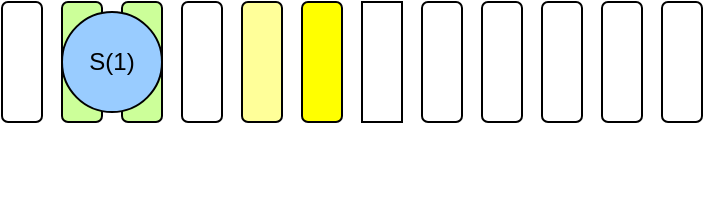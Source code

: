 <mxfile>
    <diagram id="SH2yB2sO0Z1HFlT6cg9C" name="Page-1">
        <mxGraphModel dx="722" dy="435" grid="1" gridSize="10" guides="1" tooltips="1" connect="1" arrows="1" fold="1" page="1" pageScale="1" pageWidth="827" pageHeight="1169" math="0" shadow="0">
            <root>
                <mxCell id="0"/>
                <mxCell id="1" parent="0"/>
                <mxCell id="30" value="" style="group" parent="1" vertex="1" connectable="0">
                    <mxGeometry x="110" y="80" width="350" height="60" as="geometry"/>
                </mxCell>
                <mxCell id="31" value="" style="rounded=1;whiteSpace=wrap;html=1;" parent="30" vertex="1">
                    <mxGeometry x="330" width="20" height="60" as="geometry"/>
                </mxCell>
                <mxCell id="32" value="" style="rounded=1;whiteSpace=wrap;html=1;" parent="30" vertex="1">
                    <mxGeometry x="300" width="20" height="60" as="geometry"/>
                </mxCell>
                <mxCell id="33" value="" style="rounded=1;whiteSpace=wrap;html=1;" parent="30" vertex="1">
                    <mxGeometry x="270" width="20" height="60" as="geometry"/>
                </mxCell>
                <mxCell id="34" value="" style="rounded=1;whiteSpace=wrap;html=1;" parent="30" vertex="1">
                    <mxGeometry x="240" width="20" height="60" as="geometry"/>
                </mxCell>
                <mxCell id="35" value="" style="rounded=1;whiteSpace=wrap;html=1;" parent="30" vertex="1">
                    <mxGeometry x="210" width="20" height="60" as="geometry"/>
                </mxCell>
                <mxCell id="36" value="" style="rounded=1;whiteSpace=wrap;html=1;" parent="30" vertex="1">
                    <mxGeometry width="20" height="60" as="geometry"/>
                </mxCell>
                <mxCell id="37" value="" style="rounded=1;whiteSpace=wrap;html=1;fillColor=#CCFF99;" parent="30" vertex="1">
                    <mxGeometry x="30" width="20" height="60" as="geometry"/>
                </mxCell>
                <mxCell id="38" value="" style="rounded=1;whiteSpace=wrap;html=1;fillColor=#CCFF99;" parent="30" vertex="1">
                    <mxGeometry x="60" width="20" height="60" as="geometry"/>
                </mxCell>
                <mxCell id="39" value="" style="rounded=1;whiteSpace=wrap;html=1;" parent="30" vertex="1">
                    <mxGeometry x="90" width="20" height="60" as="geometry"/>
                </mxCell>
                <mxCell id="40" value="" style="rounded=1;whiteSpace=wrap;html=1;fillColor=#FFFF99;" parent="30" vertex="1">
                    <mxGeometry x="120" width="20" height="60" as="geometry"/>
                </mxCell>
                <mxCell id="41" value="" style="rounded=1;whiteSpace=wrap;html=1;fillColor=#FFFF00;" parent="30" vertex="1">
                    <mxGeometry x="150" width="20" height="60" as="geometry"/>
                </mxCell>
                <mxCell id="42" value="" style="rounded=1;whiteSpace=wrap;html=1;arcSize=0;" parent="30" vertex="1">
                    <mxGeometry x="180" width="20" height="60" as="geometry"/>
                </mxCell>
                <mxCell id="49" value="S(1)" style="ellipse;whiteSpace=wrap;html=1;strokeColor=#000000;fontColor=#000000;fillColor=#99CCFF;" parent="30" vertex="1">
                    <mxGeometry x="30" y="5" width="50" height="50" as="geometry"/>
                </mxCell>
                <mxCell id="47" value="a" style="text;html=1;strokeColor=none;fillColor=none;align=center;verticalAlign=middle;whiteSpace=wrap;rounded=0;fontColor=#ffffff;" parent="1" vertex="1">
                    <mxGeometry x="230" y="150" width="60" height="30" as="geometry"/>
                </mxCell>
                <mxCell id="50" value="b" style="text;html=1;strokeColor=none;fillColor=none;align=center;verticalAlign=middle;whiteSpace=wrap;rounded=0;fontColor=#ffffff;" vertex="1" parent="1">
                    <mxGeometry x="130" y="150" width="60" height="30" as="geometry"/>
                </mxCell>
            </root>
        </mxGraphModel>
    </diagram>
</mxfile>